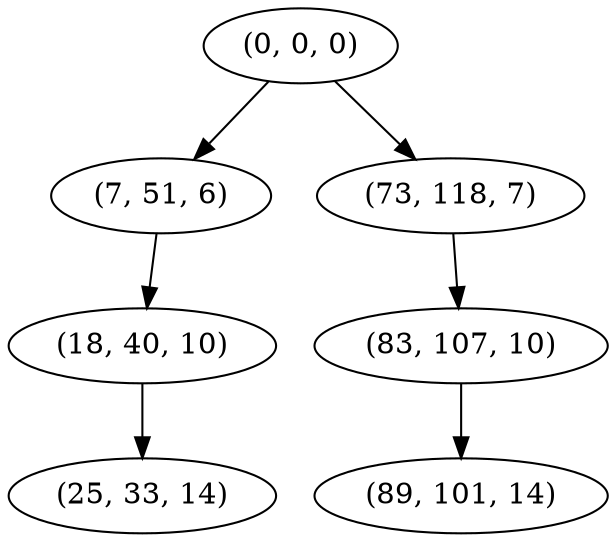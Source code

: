 digraph tree {
    "(0, 0, 0)";
    "(7, 51, 6)";
    "(18, 40, 10)";
    "(25, 33, 14)";
    "(73, 118, 7)";
    "(83, 107, 10)";
    "(89, 101, 14)";
    "(0, 0, 0)" -> "(7, 51, 6)";
    "(0, 0, 0)" -> "(73, 118, 7)";
    "(7, 51, 6)" -> "(18, 40, 10)";
    "(18, 40, 10)" -> "(25, 33, 14)";
    "(73, 118, 7)" -> "(83, 107, 10)";
    "(83, 107, 10)" -> "(89, 101, 14)";
}
